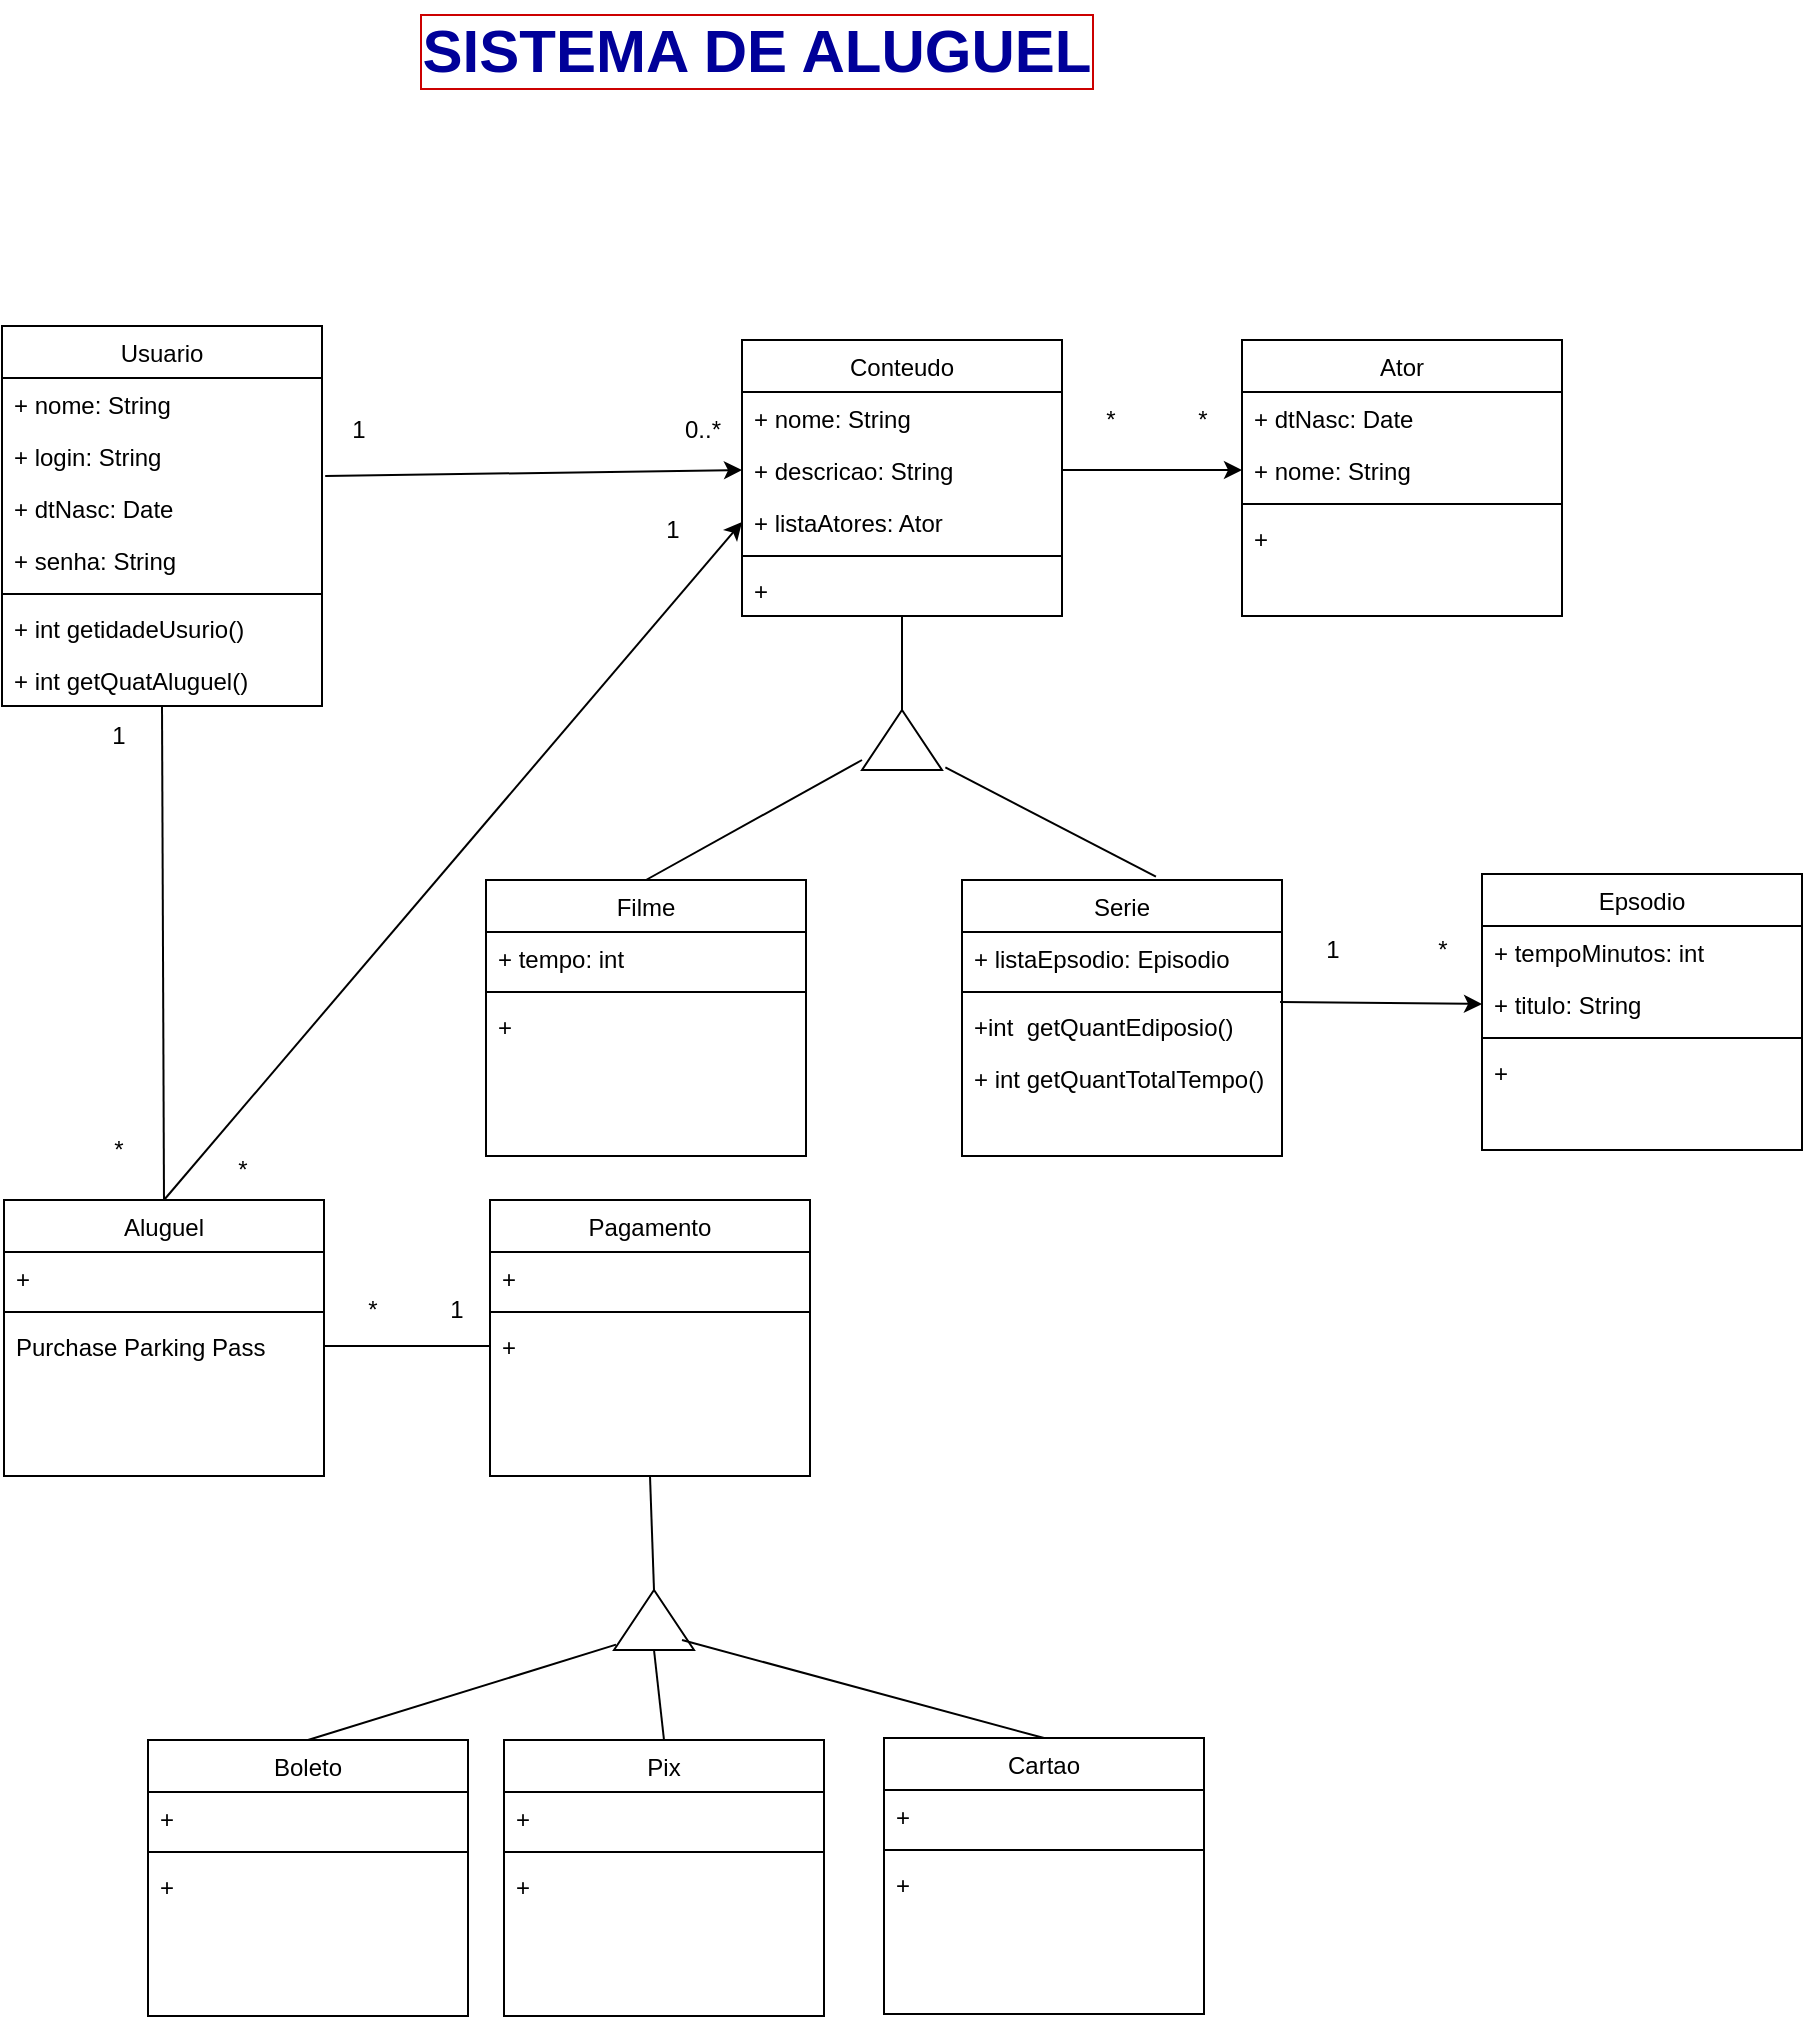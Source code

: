 <mxfile version="20.2.3" type="device"><diagram id="C5RBs43oDa-KdzZeNtuy" name="Page-1"><mxGraphModel dx="1043" dy="1079" grid="1" gridSize="10" guides="1" tooltips="1" connect="1" arrows="1" fold="1" page="1" pageScale="1" pageWidth="1169" pageHeight="1654" math="0" shadow="0"><root><mxCell id="WIyWlLk6GJQsqaUBKTNV-0"/><mxCell id="WIyWlLk6GJQsqaUBKTNV-1" parent="WIyWlLk6GJQsqaUBKTNV-0"/><mxCell id="zkfFHV4jXpPFQw0GAbJ--0" value="Conteudo" style="swimlane;fontStyle=0;align=center;verticalAlign=top;childLayout=stackLayout;horizontal=1;startSize=26;horizontalStack=0;resizeParent=1;resizeLast=0;collapsible=1;marginBottom=0;rounded=0;shadow=0;strokeWidth=1;" parent="WIyWlLk6GJQsqaUBKTNV-1" vertex="1"><mxGeometry x="540" y="210" width="160" height="138" as="geometry"><mxRectangle x="230" y="140" width="160" height="26" as="alternateBounds"/></mxGeometry></mxCell><mxCell id="zkfFHV4jXpPFQw0GAbJ--1" value="+ nome: String" style="text;align=left;verticalAlign=top;spacingLeft=4;spacingRight=4;overflow=hidden;rotatable=0;points=[[0,0.5],[1,0.5]];portConstraint=eastwest;" parent="zkfFHV4jXpPFQw0GAbJ--0" vertex="1"><mxGeometry y="26" width="160" height="26" as="geometry"/></mxCell><mxCell id="LEdU1w9s1jGO3ZA9TI7D-22" value="+ descricao: String" style="text;align=left;verticalAlign=top;spacingLeft=4;spacingRight=4;overflow=hidden;rotatable=0;points=[[0,0.5],[1,0.5]];portConstraint=eastwest;" vertex="1" parent="zkfFHV4jXpPFQw0GAbJ--0"><mxGeometry y="52" width="160" height="26" as="geometry"/></mxCell><mxCell id="LEdU1w9s1jGO3ZA9TI7D-23" value="+ listaAtores: Ator" style="text;align=left;verticalAlign=top;spacingLeft=4;spacingRight=4;overflow=hidden;rotatable=0;points=[[0,0.5],[1,0.5]];portConstraint=eastwest;" vertex="1" parent="zkfFHV4jXpPFQw0GAbJ--0"><mxGeometry y="78" width="160" height="26" as="geometry"/></mxCell><mxCell id="zkfFHV4jXpPFQw0GAbJ--4" value="" style="line;html=1;strokeWidth=1;align=left;verticalAlign=middle;spacingTop=-1;spacingLeft=3;spacingRight=3;rotatable=0;labelPosition=right;points=[];portConstraint=eastwest;" parent="zkfFHV4jXpPFQw0GAbJ--0" vertex="1"><mxGeometry y="104" width="160" height="8" as="geometry"/></mxCell><mxCell id="zkfFHV4jXpPFQw0GAbJ--5" value="+" style="text;align=left;verticalAlign=top;spacingLeft=4;spacingRight=4;overflow=hidden;rotatable=0;points=[[0,0.5],[1,0.5]];portConstraint=eastwest;" parent="zkfFHV4jXpPFQw0GAbJ--0" vertex="1"><mxGeometry y="112" width="160" height="26" as="geometry"/></mxCell><mxCell id="LEdU1w9s1jGO3ZA9TI7D-1" value="Ator" style="swimlane;fontStyle=0;align=center;verticalAlign=top;childLayout=stackLayout;horizontal=1;startSize=26;horizontalStack=0;resizeParent=1;resizeLast=0;collapsible=1;marginBottom=0;rounded=0;shadow=0;strokeWidth=1;" vertex="1" parent="WIyWlLk6GJQsqaUBKTNV-1"><mxGeometry x="790" y="210" width="160" height="138" as="geometry"><mxRectangle x="230" y="140" width="160" height="26" as="alternateBounds"/></mxGeometry></mxCell><mxCell id="LEdU1w9s1jGO3ZA9TI7D-21" value="+ dtNasc: Date" style="text;align=left;verticalAlign=top;spacingLeft=4;spacingRight=4;overflow=hidden;rotatable=0;points=[[0,0.5],[1,0.5]];portConstraint=eastwest;" vertex="1" parent="LEdU1w9s1jGO3ZA9TI7D-1"><mxGeometry y="26" width="160" height="26" as="geometry"/></mxCell><mxCell id="LEdU1w9s1jGO3ZA9TI7D-2" value="+ nome: String" style="text;align=left;verticalAlign=top;spacingLeft=4;spacingRight=4;overflow=hidden;rotatable=0;points=[[0,0.5],[1,0.5]];portConstraint=eastwest;" vertex="1" parent="LEdU1w9s1jGO3ZA9TI7D-1"><mxGeometry y="52" width="160" height="26" as="geometry"/></mxCell><mxCell id="LEdU1w9s1jGO3ZA9TI7D-5" value="" style="line;html=1;strokeWidth=1;align=left;verticalAlign=middle;spacingTop=-1;spacingLeft=3;spacingRight=3;rotatable=0;labelPosition=right;points=[];portConstraint=eastwest;" vertex="1" parent="LEdU1w9s1jGO3ZA9TI7D-1"><mxGeometry y="78" width="160" height="8" as="geometry"/></mxCell><mxCell id="LEdU1w9s1jGO3ZA9TI7D-6" value="+" style="text;align=left;verticalAlign=top;spacingLeft=4;spacingRight=4;overflow=hidden;rotatable=0;points=[[0,0.5],[1,0.5]];portConstraint=eastwest;" vertex="1" parent="LEdU1w9s1jGO3ZA9TI7D-1"><mxGeometry y="86" width="160" height="26" as="geometry"/></mxCell><mxCell id="LEdU1w9s1jGO3ZA9TI7D-7" value="*" style="text;html=1;align=center;verticalAlign=middle;resizable=0;points=[];autosize=1;strokeColor=none;fillColor=none;" vertex="1" parent="WIyWlLk6GJQsqaUBKTNV-1"><mxGeometry x="755" y="235" width="30" height="30" as="geometry"/></mxCell><mxCell id="LEdU1w9s1jGO3ZA9TI7D-8" value="*" style="text;html=1;align=center;verticalAlign=middle;resizable=0;points=[];autosize=1;strokeColor=none;fillColor=none;" vertex="1" parent="WIyWlLk6GJQsqaUBKTNV-1"><mxGeometry x="709" y="235" width="30" height="30" as="geometry"/></mxCell><mxCell id="LEdU1w9s1jGO3ZA9TI7D-9" value="" style="triangle;whiteSpace=wrap;html=1;rotation=-90;" vertex="1" parent="WIyWlLk6GJQsqaUBKTNV-1"><mxGeometry x="605" y="390" width="30" height="40" as="geometry"/></mxCell><mxCell id="LEdU1w9s1jGO3ZA9TI7D-10" value="" style="endArrow=none;html=1;rounded=0;exitX=1;exitY=0.5;exitDx=0;exitDy=0;entryX=0.5;entryY=1;entryDx=0;entryDy=0;" edge="1" parent="WIyWlLk6GJQsqaUBKTNV-1" source="LEdU1w9s1jGO3ZA9TI7D-9" target="zkfFHV4jXpPFQw0GAbJ--0"><mxGeometry width="50" height="50" relative="1" as="geometry"><mxPoint x="530" y="460" as="sourcePoint"/><mxPoint x="460" y="380" as="targetPoint"/></mxGeometry></mxCell><mxCell id="LEdU1w9s1jGO3ZA9TI7D-11" value="Filme" style="swimlane;fontStyle=0;align=center;verticalAlign=top;childLayout=stackLayout;horizontal=1;startSize=26;horizontalStack=0;resizeParent=1;resizeLast=0;collapsible=1;marginBottom=0;rounded=0;shadow=0;strokeWidth=1;" vertex="1" parent="WIyWlLk6GJQsqaUBKTNV-1"><mxGeometry x="412" y="480" width="160" height="138" as="geometry"><mxRectangle x="230" y="140" width="160" height="26" as="alternateBounds"/></mxGeometry></mxCell><mxCell id="LEdU1w9s1jGO3ZA9TI7D-70" value="+ tempo: int" style="text;align=left;verticalAlign=top;spacingLeft=4;spacingRight=4;overflow=hidden;rotatable=0;points=[[0,0.5],[1,0.5]];portConstraint=eastwest;" vertex="1" parent="LEdU1w9s1jGO3ZA9TI7D-11"><mxGeometry y="26" width="160" height="26" as="geometry"/></mxCell><mxCell id="LEdU1w9s1jGO3ZA9TI7D-13" value="" style="line;html=1;strokeWidth=1;align=left;verticalAlign=middle;spacingTop=-1;spacingLeft=3;spacingRight=3;rotatable=0;labelPosition=right;points=[];portConstraint=eastwest;" vertex="1" parent="LEdU1w9s1jGO3ZA9TI7D-11"><mxGeometry y="52" width="160" height="8" as="geometry"/></mxCell><mxCell id="LEdU1w9s1jGO3ZA9TI7D-14" value="+" style="text;align=left;verticalAlign=top;spacingLeft=4;spacingRight=4;overflow=hidden;rotatable=0;points=[[0,0.5],[1,0.5]];portConstraint=eastwest;" vertex="1" parent="LEdU1w9s1jGO3ZA9TI7D-11"><mxGeometry y="60" width="160" height="26" as="geometry"/></mxCell><mxCell id="LEdU1w9s1jGO3ZA9TI7D-15" value="Serie" style="swimlane;fontStyle=0;align=center;verticalAlign=top;childLayout=stackLayout;horizontal=1;startSize=26;horizontalStack=0;resizeParent=1;resizeLast=0;collapsible=1;marginBottom=0;rounded=0;shadow=0;strokeWidth=1;" vertex="1" parent="WIyWlLk6GJQsqaUBKTNV-1"><mxGeometry x="650" y="480" width="160" height="138" as="geometry"><mxRectangle x="230" y="140" width="160" height="26" as="alternateBounds"/></mxGeometry></mxCell><mxCell id="LEdU1w9s1jGO3ZA9TI7D-69" value="+ listaEpsodio: Episodio" style="text;align=left;verticalAlign=top;spacingLeft=4;spacingRight=4;overflow=hidden;rotatable=0;points=[[0,0.5],[1,0.5]];portConstraint=eastwest;" vertex="1" parent="LEdU1w9s1jGO3ZA9TI7D-15"><mxGeometry y="26" width="160" height="26" as="geometry"/></mxCell><mxCell id="LEdU1w9s1jGO3ZA9TI7D-17" value="" style="line;html=1;strokeWidth=1;align=left;verticalAlign=middle;spacingTop=-1;spacingLeft=3;spacingRight=3;rotatable=0;labelPosition=right;points=[];portConstraint=eastwest;" vertex="1" parent="LEdU1w9s1jGO3ZA9TI7D-15"><mxGeometry y="52" width="160" height="8" as="geometry"/></mxCell><mxCell id="LEdU1w9s1jGO3ZA9TI7D-68" value="+int  getQuantEdiposio()" style="text;align=left;verticalAlign=top;spacingLeft=4;spacingRight=4;overflow=hidden;rotatable=0;points=[[0,0.5],[1,0.5]];portConstraint=eastwest;" vertex="1" parent="LEdU1w9s1jGO3ZA9TI7D-15"><mxGeometry y="60" width="160" height="26" as="geometry"/></mxCell><mxCell id="LEdU1w9s1jGO3ZA9TI7D-91" value="+ int getQuantTotalTempo()" style="text;align=left;verticalAlign=top;spacingLeft=4;spacingRight=4;overflow=hidden;rotatable=0;points=[[0,0.5],[1,0.5]];portConstraint=eastwest;" vertex="1" parent="LEdU1w9s1jGO3ZA9TI7D-15"><mxGeometry y="86" width="160" height="26" as="geometry"/></mxCell><mxCell id="LEdU1w9s1jGO3ZA9TI7D-19" value="" style="endArrow=none;html=1;rounded=0;exitX=0.5;exitY=0;exitDx=0;exitDy=0;" edge="1" parent="WIyWlLk6GJQsqaUBKTNV-1" source="LEdU1w9s1jGO3ZA9TI7D-11"><mxGeometry width="50" height="50" relative="1" as="geometry"><mxPoint x="510" y="440" as="sourcePoint"/><mxPoint x="600" y="420" as="targetPoint"/></mxGeometry></mxCell><mxCell id="LEdU1w9s1jGO3ZA9TI7D-20" value="" style="endArrow=none;html=1;rounded=0;exitX=0.606;exitY=-0.012;exitDx=0;exitDy=0;exitPerimeter=0;entryX=0.044;entryY=1.042;entryDx=0;entryDy=0;entryPerimeter=0;" edge="1" parent="WIyWlLk6GJQsqaUBKTNV-1" source="LEdU1w9s1jGO3ZA9TI7D-15" target="LEdU1w9s1jGO3ZA9TI7D-9"><mxGeometry width="50" height="50" relative="1" as="geometry"><mxPoint x="510" y="440" as="sourcePoint"/><mxPoint x="560" y="390" as="targetPoint"/></mxGeometry></mxCell><mxCell id="LEdU1w9s1jGO3ZA9TI7D-25" value="Usuario" style="swimlane;fontStyle=0;align=center;verticalAlign=top;childLayout=stackLayout;horizontal=1;startSize=26;horizontalStack=0;resizeParent=1;resizeLast=0;collapsible=1;marginBottom=0;rounded=0;shadow=0;strokeWidth=1;" vertex="1" parent="WIyWlLk6GJQsqaUBKTNV-1"><mxGeometry x="170" y="203" width="160" height="190" as="geometry"><mxRectangle x="230" y="140" width="160" height="26" as="alternateBounds"/></mxGeometry></mxCell><mxCell id="LEdU1w9s1jGO3ZA9TI7D-26" value="+ nome: String" style="text;align=left;verticalAlign=top;spacingLeft=4;spacingRight=4;overflow=hidden;rotatable=0;points=[[0,0.5],[1,0.5]];portConstraint=eastwest;" vertex="1" parent="LEdU1w9s1jGO3ZA9TI7D-25"><mxGeometry y="26" width="160" height="26" as="geometry"/></mxCell><mxCell id="LEdU1w9s1jGO3ZA9TI7D-27" value="+ login: String" style="text;align=left;verticalAlign=top;spacingLeft=4;spacingRight=4;overflow=hidden;rotatable=0;points=[[0,0.5],[1,0.5]];portConstraint=eastwest;" vertex="1" parent="LEdU1w9s1jGO3ZA9TI7D-25"><mxGeometry y="52" width="160" height="26" as="geometry"/></mxCell><mxCell id="LEdU1w9s1jGO3ZA9TI7D-32" value="+ dtNasc: Date" style="text;align=left;verticalAlign=top;spacingLeft=4;spacingRight=4;overflow=hidden;rotatable=0;points=[[0,0.5],[1,0.5]];portConstraint=eastwest;" vertex="1" parent="LEdU1w9s1jGO3ZA9TI7D-25"><mxGeometry y="78" width="160" height="26" as="geometry"/></mxCell><mxCell id="LEdU1w9s1jGO3ZA9TI7D-28" value="+ senha: String" style="text;align=left;verticalAlign=top;spacingLeft=4;spacingRight=4;overflow=hidden;rotatable=0;points=[[0,0.5],[1,0.5]];portConstraint=eastwest;" vertex="1" parent="LEdU1w9s1jGO3ZA9TI7D-25"><mxGeometry y="104" width="160" height="26" as="geometry"/></mxCell><mxCell id="LEdU1w9s1jGO3ZA9TI7D-29" value="" style="line;html=1;strokeWidth=1;align=left;verticalAlign=middle;spacingTop=-1;spacingLeft=3;spacingRight=3;rotatable=0;labelPosition=right;points=[];portConstraint=eastwest;" vertex="1" parent="LEdU1w9s1jGO3ZA9TI7D-25"><mxGeometry y="130" width="160" height="8" as="geometry"/></mxCell><mxCell id="LEdU1w9s1jGO3ZA9TI7D-30" value="+ int getidadeUsurio()" style="text;align=left;verticalAlign=top;spacingLeft=4;spacingRight=4;overflow=hidden;rotatable=0;points=[[0,0.5],[1,0.5]];portConstraint=eastwest;" vertex="1" parent="LEdU1w9s1jGO3ZA9TI7D-25"><mxGeometry y="138" width="160" height="26" as="geometry"/></mxCell><mxCell id="LEdU1w9s1jGO3ZA9TI7D-92" value="+ int getQuatAluguel()" style="text;align=left;verticalAlign=top;spacingLeft=4;spacingRight=4;overflow=hidden;rotatable=0;points=[[0,0.5],[1,0.5]];portConstraint=eastwest;" vertex="1" parent="LEdU1w9s1jGO3ZA9TI7D-25"><mxGeometry y="164" width="160" height="26" as="geometry"/></mxCell><mxCell id="LEdU1w9s1jGO3ZA9TI7D-37" value="0..*" style="text;html=1;align=center;verticalAlign=middle;resizable=0;points=[];autosize=1;strokeColor=none;fillColor=none;" vertex="1" parent="WIyWlLk6GJQsqaUBKTNV-1"><mxGeometry x="500" y="240" width="40" height="30" as="geometry"/></mxCell><mxCell id="LEdU1w9s1jGO3ZA9TI7D-38" value="1" style="text;html=1;align=center;verticalAlign=middle;resizable=0;points=[];autosize=1;strokeColor=none;fillColor=none;" vertex="1" parent="WIyWlLk6GJQsqaUBKTNV-1"><mxGeometry x="333" y="240" width="30" height="30" as="geometry"/></mxCell><mxCell id="LEdU1w9s1jGO3ZA9TI7D-39" value="" style="endArrow=none;html=1;rounded=0;entryX=0.5;entryY=1;entryDx=0;entryDy=0;exitX=0.5;exitY=0;exitDx=0;exitDy=0;" edge="1" parent="WIyWlLk6GJQsqaUBKTNV-1" source="LEdU1w9s1jGO3ZA9TI7D-40" target="LEdU1w9s1jGO3ZA9TI7D-25"><mxGeometry width="50" height="50" relative="1" as="geometry"><mxPoint x="240" y="630" as="sourcePoint"/><mxPoint x="275" y="560" as="targetPoint"/></mxGeometry></mxCell><mxCell id="LEdU1w9s1jGO3ZA9TI7D-40" value="Aluguel" style="swimlane;fontStyle=0;align=center;verticalAlign=top;childLayout=stackLayout;horizontal=1;startSize=26;horizontalStack=0;resizeParent=1;resizeLast=0;collapsible=1;marginBottom=0;rounded=0;shadow=0;strokeWidth=1;" vertex="1" parent="WIyWlLk6GJQsqaUBKTNV-1"><mxGeometry x="171" y="640" width="160" height="138" as="geometry"><mxRectangle x="230" y="140" width="160" height="26" as="alternateBounds"/></mxGeometry></mxCell><mxCell id="LEdU1w9s1jGO3ZA9TI7D-41" value="+" style="text;align=left;verticalAlign=top;spacingLeft=4;spacingRight=4;overflow=hidden;rotatable=0;points=[[0,0.5],[1,0.5]];portConstraint=eastwest;" vertex="1" parent="LEdU1w9s1jGO3ZA9TI7D-40"><mxGeometry y="26" width="160" height="26" as="geometry"/></mxCell><mxCell id="LEdU1w9s1jGO3ZA9TI7D-42" value="" style="line;html=1;strokeWidth=1;align=left;verticalAlign=middle;spacingTop=-1;spacingLeft=3;spacingRight=3;rotatable=0;labelPosition=right;points=[];portConstraint=eastwest;" vertex="1" parent="LEdU1w9s1jGO3ZA9TI7D-40"><mxGeometry y="52" width="160" height="8" as="geometry"/></mxCell><mxCell id="LEdU1w9s1jGO3ZA9TI7D-43" value="Purchase Parking Pass" style="text;align=left;verticalAlign=top;spacingLeft=4;spacingRight=4;overflow=hidden;rotatable=0;points=[[0,0.5],[1,0.5]];portConstraint=eastwest;" vertex="1" parent="LEdU1w9s1jGO3ZA9TI7D-40"><mxGeometry y="60" width="160" height="26" as="geometry"/></mxCell><mxCell id="LEdU1w9s1jGO3ZA9TI7D-45" value="*" style="text;html=1;align=center;verticalAlign=middle;resizable=0;points=[];autosize=1;strokeColor=none;fillColor=none;" vertex="1" parent="WIyWlLk6GJQsqaUBKTNV-1"><mxGeometry x="275" y="610" width="30" height="30" as="geometry"/></mxCell><mxCell id="LEdU1w9s1jGO3ZA9TI7D-46" value="1" style="text;html=1;align=center;verticalAlign=middle;resizable=0;points=[];autosize=1;strokeColor=none;fillColor=none;" vertex="1" parent="WIyWlLk6GJQsqaUBKTNV-1"><mxGeometry x="490" y="290" width="30" height="30" as="geometry"/></mxCell><mxCell id="LEdU1w9s1jGO3ZA9TI7D-47" value="Pagamento" style="swimlane;fontStyle=0;align=center;verticalAlign=top;childLayout=stackLayout;horizontal=1;startSize=26;horizontalStack=0;resizeParent=1;resizeLast=0;collapsible=1;marginBottom=0;rounded=0;shadow=0;strokeWidth=1;" vertex="1" parent="WIyWlLk6GJQsqaUBKTNV-1"><mxGeometry x="414" y="640" width="160" height="138" as="geometry"><mxRectangle x="230" y="140" width="160" height="26" as="alternateBounds"/></mxGeometry></mxCell><mxCell id="LEdU1w9s1jGO3ZA9TI7D-48" value="+" style="text;align=left;verticalAlign=top;spacingLeft=4;spacingRight=4;overflow=hidden;rotatable=0;points=[[0,0.5],[1,0.5]];portConstraint=eastwest;" vertex="1" parent="LEdU1w9s1jGO3ZA9TI7D-47"><mxGeometry y="26" width="160" height="26" as="geometry"/></mxCell><mxCell id="LEdU1w9s1jGO3ZA9TI7D-49" value="" style="line;html=1;strokeWidth=1;align=left;verticalAlign=middle;spacingTop=-1;spacingLeft=3;spacingRight=3;rotatable=0;labelPosition=right;points=[];portConstraint=eastwest;" vertex="1" parent="LEdU1w9s1jGO3ZA9TI7D-47"><mxGeometry y="52" width="160" height="8" as="geometry"/></mxCell><mxCell id="LEdU1w9s1jGO3ZA9TI7D-50" value="+" style="text;align=left;verticalAlign=top;spacingLeft=4;spacingRight=4;overflow=hidden;rotatable=0;points=[[0,0.5],[1,0.5]];portConstraint=eastwest;" vertex="1" parent="LEdU1w9s1jGO3ZA9TI7D-47"><mxGeometry y="60" width="160" height="26" as="geometry"/></mxCell><mxCell id="LEdU1w9s1jGO3ZA9TI7D-51" value="" style="triangle;whiteSpace=wrap;html=1;rotation=-90;" vertex="1" parent="WIyWlLk6GJQsqaUBKTNV-1"><mxGeometry x="481" y="830" width="30" height="40" as="geometry"/></mxCell><mxCell id="LEdU1w9s1jGO3ZA9TI7D-52" value="" style="endArrow=none;html=1;rounded=0;exitX=1;exitY=0.5;exitDx=0;exitDy=0;entryX=0.5;entryY=1;entryDx=0;entryDy=0;" edge="1" parent="WIyWlLk6GJQsqaUBKTNV-1" source="LEdU1w9s1jGO3ZA9TI7D-51" target="LEdU1w9s1jGO3ZA9TI7D-47"><mxGeometry width="50" height="50" relative="1" as="geometry"><mxPoint x="530" y="840" as="sourcePoint"/><mxPoint x="480" y="770" as="targetPoint"/></mxGeometry></mxCell><mxCell id="LEdU1w9s1jGO3ZA9TI7D-53" value="Boleto" style="swimlane;fontStyle=0;align=center;verticalAlign=top;childLayout=stackLayout;horizontal=1;startSize=26;horizontalStack=0;resizeParent=1;resizeLast=0;collapsible=1;marginBottom=0;rounded=0;shadow=0;strokeWidth=1;" vertex="1" parent="WIyWlLk6GJQsqaUBKTNV-1"><mxGeometry x="243" y="910" width="160" height="138" as="geometry"><mxRectangle x="230" y="140" width="160" height="26" as="alternateBounds"/></mxGeometry></mxCell><mxCell id="LEdU1w9s1jGO3ZA9TI7D-54" value="+" style="text;align=left;verticalAlign=top;spacingLeft=4;spacingRight=4;overflow=hidden;rotatable=0;points=[[0,0.5],[1,0.5]];portConstraint=eastwest;" vertex="1" parent="LEdU1w9s1jGO3ZA9TI7D-53"><mxGeometry y="26" width="160" height="26" as="geometry"/></mxCell><mxCell id="LEdU1w9s1jGO3ZA9TI7D-55" value="" style="line;html=1;strokeWidth=1;align=left;verticalAlign=middle;spacingTop=-1;spacingLeft=3;spacingRight=3;rotatable=0;labelPosition=right;points=[];portConstraint=eastwest;" vertex="1" parent="LEdU1w9s1jGO3ZA9TI7D-53"><mxGeometry y="52" width="160" height="8" as="geometry"/></mxCell><mxCell id="LEdU1w9s1jGO3ZA9TI7D-56" value="+" style="text;align=left;verticalAlign=top;spacingLeft=4;spacingRight=4;overflow=hidden;rotatable=0;points=[[0,0.5],[1,0.5]];portConstraint=eastwest;" vertex="1" parent="LEdU1w9s1jGO3ZA9TI7D-53"><mxGeometry y="60" width="160" height="26" as="geometry"/></mxCell><mxCell id="LEdU1w9s1jGO3ZA9TI7D-57" value="Pix" style="swimlane;fontStyle=0;align=center;verticalAlign=top;childLayout=stackLayout;horizontal=1;startSize=26;horizontalStack=0;resizeParent=1;resizeLast=0;collapsible=1;marginBottom=0;rounded=0;shadow=0;strokeWidth=1;" vertex="1" parent="WIyWlLk6GJQsqaUBKTNV-1"><mxGeometry x="421" y="910" width="160" height="138" as="geometry"><mxRectangle x="230" y="140" width="160" height="26" as="alternateBounds"/></mxGeometry></mxCell><mxCell id="LEdU1w9s1jGO3ZA9TI7D-58" value="+" style="text;align=left;verticalAlign=top;spacingLeft=4;spacingRight=4;overflow=hidden;rotatable=0;points=[[0,0.5],[1,0.5]];portConstraint=eastwest;" vertex="1" parent="LEdU1w9s1jGO3ZA9TI7D-57"><mxGeometry y="26" width="160" height="26" as="geometry"/></mxCell><mxCell id="LEdU1w9s1jGO3ZA9TI7D-59" value="" style="line;html=1;strokeWidth=1;align=left;verticalAlign=middle;spacingTop=-1;spacingLeft=3;spacingRight=3;rotatable=0;labelPosition=right;points=[];portConstraint=eastwest;" vertex="1" parent="LEdU1w9s1jGO3ZA9TI7D-57"><mxGeometry y="52" width="160" height="8" as="geometry"/></mxCell><mxCell id="LEdU1w9s1jGO3ZA9TI7D-60" value="+" style="text;align=left;verticalAlign=top;spacingLeft=4;spacingRight=4;overflow=hidden;rotatable=0;points=[[0,0.5],[1,0.5]];portConstraint=eastwest;" vertex="1" parent="LEdU1w9s1jGO3ZA9TI7D-57"><mxGeometry y="60" width="160" height="26" as="geometry"/></mxCell><mxCell id="LEdU1w9s1jGO3ZA9TI7D-61" value="Cartao" style="swimlane;fontStyle=0;align=center;verticalAlign=top;childLayout=stackLayout;horizontal=1;startSize=26;horizontalStack=0;resizeParent=1;resizeLast=0;collapsible=1;marginBottom=0;rounded=0;shadow=0;strokeWidth=1;" vertex="1" parent="WIyWlLk6GJQsqaUBKTNV-1"><mxGeometry x="611" y="909" width="160" height="138" as="geometry"><mxRectangle x="230" y="140" width="160" height="26" as="alternateBounds"/></mxGeometry></mxCell><mxCell id="LEdU1w9s1jGO3ZA9TI7D-64" value="+" style="text;align=left;verticalAlign=top;spacingLeft=4;spacingRight=4;overflow=hidden;rotatable=0;points=[[0,0.5],[1,0.5]];portConstraint=eastwest;" vertex="1" parent="LEdU1w9s1jGO3ZA9TI7D-61"><mxGeometry y="26" width="160" height="26" as="geometry"/></mxCell><mxCell id="LEdU1w9s1jGO3ZA9TI7D-63" value="" style="line;html=1;strokeWidth=1;align=left;verticalAlign=middle;spacingTop=-1;spacingLeft=3;spacingRight=3;rotatable=0;labelPosition=right;points=[];portConstraint=eastwest;" vertex="1" parent="LEdU1w9s1jGO3ZA9TI7D-61"><mxGeometry y="52" width="160" height="8" as="geometry"/></mxCell><mxCell id="LEdU1w9s1jGO3ZA9TI7D-62" value="+" style="text;align=left;verticalAlign=top;spacingLeft=4;spacingRight=4;overflow=hidden;rotatable=0;points=[[0,0.5],[1,0.5]];portConstraint=eastwest;" vertex="1" parent="LEdU1w9s1jGO3ZA9TI7D-61"><mxGeometry y="60" width="160" height="26" as="geometry"/></mxCell><mxCell id="LEdU1w9s1jGO3ZA9TI7D-65" value="" style="endArrow=none;html=1;rounded=0;exitX=0.5;exitY=0;exitDx=0;exitDy=0;entryX=0.089;entryY=0.025;entryDx=0;entryDy=0;entryPerimeter=0;" edge="1" parent="WIyWlLk6GJQsqaUBKTNV-1" source="LEdU1w9s1jGO3ZA9TI7D-53" target="LEdU1w9s1jGO3ZA9TI7D-51"><mxGeometry width="50" height="50" relative="1" as="geometry"><mxPoint x="360" y="900" as="sourcePoint"/><mxPoint x="410" y="850" as="targetPoint"/></mxGeometry></mxCell><mxCell id="LEdU1w9s1jGO3ZA9TI7D-66" value="" style="endArrow=none;html=1;rounded=0;exitX=0.5;exitY=0;exitDx=0;exitDy=0;entryX=0;entryY=0.5;entryDx=0;entryDy=0;" edge="1" parent="WIyWlLk6GJQsqaUBKTNV-1" source="LEdU1w9s1jGO3ZA9TI7D-57" target="LEdU1w9s1jGO3ZA9TI7D-51"><mxGeometry width="50" height="50" relative="1" as="geometry"><mxPoint x="650" y="870" as="sourcePoint"/><mxPoint x="700" y="820" as="targetPoint"/></mxGeometry></mxCell><mxCell id="LEdU1w9s1jGO3ZA9TI7D-67" value="" style="endArrow=none;html=1;rounded=0;entryX=0.5;entryY=0;entryDx=0;entryDy=0;" edge="1" parent="WIyWlLk6GJQsqaUBKTNV-1" target="LEdU1w9s1jGO3ZA9TI7D-61"><mxGeometry width="50" height="50" relative="1" as="geometry"><mxPoint x="510" y="860" as="sourcePoint"/><mxPoint x="580" y="790" as="targetPoint"/></mxGeometry></mxCell><mxCell id="LEdU1w9s1jGO3ZA9TI7D-71" value="&lt;font color=&quot;#000099&quot; style=&quot;font-size: 30px;&quot;&gt;SISTEMA DE ALUGUEL&lt;/font&gt;" style="text;html=1;align=center;verticalAlign=middle;resizable=0;points=[];autosize=1;strokeColor=none;fillColor=none;fontStyle=1;labelBackgroundColor=#FFFFFF;labelBorderColor=#CC0000;" vertex="1" parent="WIyWlLk6GJQsqaUBKTNV-1"><mxGeometry x="367" y="40" width="360" height="50" as="geometry"/></mxCell><mxCell id="LEdU1w9s1jGO3ZA9TI7D-72" value="" style="endArrow=none;html=1;rounded=0;fontSize=30;fontColor=#000099;entryX=0;entryY=0.5;entryDx=0;entryDy=0;exitX=1;exitY=0.5;exitDx=0;exitDy=0;" edge="1" parent="WIyWlLk6GJQsqaUBKTNV-1" source="LEdU1w9s1jGO3ZA9TI7D-43" target="LEdU1w9s1jGO3ZA9TI7D-50"><mxGeometry width="50" height="50" relative="1" as="geometry"><mxPoint x="333" y="852" as="sourcePoint"/><mxPoint x="383" y="802" as="targetPoint"/></mxGeometry></mxCell><mxCell id="LEdU1w9s1jGO3ZA9TI7D-73" value="1" style="text;html=1;align=center;verticalAlign=middle;resizable=0;points=[];autosize=1;strokeColor=none;fillColor=none;" vertex="1" parent="WIyWlLk6GJQsqaUBKTNV-1"><mxGeometry x="382" y="680" width="30" height="30" as="geometry"/></mxCell><mxCell id="LEdU1w9s1jGO3ZA9TI7D-74" value="*" style="text;html=1;align=center;verticalAlign=middle;resizable=0;points=[];autosize=1;strokeColor=none;fillColor=none;" vertex="1" parent="WIyWlLk6GJQsqaUBKTNV-1"><mxGeometry x="340" y="680" width="30" height="30" as="geometry"/></mxCell><mxCell id="LEdU1w9s1jGO3ZA9TI7D-75" value="1" style="text;html=1;align=center;verticalAlign=middle;resizable=0;points=[];autosize=1;strokeColor=none;fillColor=none;" vertex="1" parent="WIyWlLk6GJQsqaUBKTNV-1"><mxGeometry x="213" y="393" width="30" height="30" as="geometry"/></mxCell><mxCell id="LEdU1w9s1jGO3ZA9TI7D-76" value="*" style="text;html=1;align=center;verticalAlign=middle;resizable=0;points=[];autosize=1;strokeColor=none;fillColor=none;" vertex="1" parent="WIyWlLk6GJQsqaUBKTNV-1"><mxGeometry x="213" y="600" width="30" height="30" as="geometry"/></mxCell><mxCell id="LEdU1w9s1jGO3ZA9TI7D-77" value="Epsodio" style="swimlane;fontStyle=0;align=center;verticalAlign=top;childLayout=stackLayout;horizontal=1;startSize=26;horizontalStack=0;resizeParent=1;resizeLast=0;collapsible=1;marginBottom=0;rounded=0;shadow=0;strokeWidth=1;" vertex="1" parent="WIyWlLk6GJQsqaUBKTNV-1"><mxGeometry x="910" y="477" width="160" height="138" as="geometry"><mxRectangle x="230" y="140" width="160" height="26" as="alternateBounds"/></mxGeometry></mxCell><mxCell id="LEdU1w9s1jGO3ZA9TI7D-82" value="+ tempoMinutos: int" style="text;align=left;verticalAlign=top;spacingLeft=4;spacingRight=4;overflow=hidden;rotatable=0;points=[[0,0.5],[1,0.5]];portConstraint=eastwest;" vertex="1" parent="LEdU1w9s1jGO3ZA9TI7D-77"><mxGeometry y="26" width="160" height="26" as="geometry"/></mxCell><mxCell id="LEdU1w9s1jGO3ZA9TI7D-78" value="+ titulo: String" style="text;align=left;verticalAlign=top;spacingLeft=4;spacingRight=4;overflow=hidden;rotatable=0;points=[[0,0.5],[1,0.5]];portConstraint=eastwest;" vertex="1" parent="LEdU1w9s1jGO3ZA9TI7D-77"><mxGeometry y="52" width="160" height="26" as="geometry"/></mxCell><mxCell id="LEdU1w9s1jGO3ZA9TI7D-79" value="" style="line;html=1;strokeWidth=1;align=left;verticalAlign=middle;spacingTop=-1;spacingLeft=3;spacingRight=3;rotatable=0;labelPosition=right;points=[];portConstraint=eastwest;" vertex="1" parent="LEdU1w9s1jGO3ZA9TI7D-77"><mxGeometry y="78" width="160" height="8" as="geometry"/></mxCell><mxCell id="LEdU1w9s1jGO3ZA9TI7D-80" value="+" style="text;align=left;verticalAlign=top;spacingLeft=4;spacingRight=4;overflow=hidden;rotatable=0;points=[[0,0.5],[1,0.5]];portConstraint=eastwest;" vertex="1" parent="LEdU1w9s1jGO3ZA9TI7D-77"><mxGeometry y="86" width="160" height="26" as="geometry"/></mxCell><mxCell id="LEdU1w9s1jGO3ZA9TI7D-83" value="" style="endArrow=classic;html=1;rounded=0;fontSize=30;fontColor=#000099;exitX=1;exitY=0.5;exitDx=0;exitDy=0;entryX=0;entryY=0.5;entryDx=0;entryDy=0;" edge="1" parent="WIyWlLk6GJQsqaUBKTNV-1" source="LEdU1w9s1jGO3ZA9TI7D-22" target="LEdU1w9s1jGO3ZA9TI7D-2"><mxGeometry width="50" height="50" relative="1" as="geometry"><mxPoint x="800" y="410" as="sourcePoint"/><mxPoint x="850" y="360" as="targetPoint"/><Array as="points"/></mxGeometry></mxCell><mxCell id="LEdU1w9s1jGO3ZA9TI7D-85" value="" style="endArrow=classic;html=1;rounded=0;fontSize=30;fontColor=#000099;exitX=0.994;exitY=0.038;exitDx=0;exitDy=0;entryX=0;entryY=0.5;entryDx=0;entryDy=0;exitPerimeter=0;" edge="1" parent="WIyWlLk6GJQsqaUBKTNV-1" source="LEdU1w9s1jGO3ZA9TI7D-68" target="LEdU1w9s1jGO3ZA9TI7D-78"><mxGeometry width="50" height="50" relative="1" as="geometry"><mxPoint x="850" y="690" as="sourcePoint"/><mxPoint x="900" y="640" as="targetPoint"/></mxGeometry></mxCell><mxCell id="LEdU1w9s1jGO3ZA9TI7D-87" value="*" style="text;html=1;align=center;verticalAlign=middle;resizable=0;points=[];autosize=1;strokeColor=none;fillColor=none;" vertex="1" parent="WIyWlLk6GJQsqaUBKTNV-1"><mxGeometry x="875" y="500" width="30" height="30" as="geometry"/></mxCell><mxCell id="LEdU1w9s1jGO3ZA9TI7D-88" value="1" style="text;html=1;align=center;verticalAlign=middle;resizable=0;points=[];autosize=1;strokeColor=none;fillColor=none;" vertex="1" parent="WIyWlLk6GJQsqaUBKTNV-1"><mxGeometry x="820" y="500" width="30" height="30" as="geometry"/></mxCell><mxCell id="LEdU1w9s1jGO3ZA9TI7D-89" value="" style="endArrow=classic;html=1;rounded=0;fontSize=30;fontColor=#000099;exitX=0.5;exitY=0;exitDx=0;exitDy=0;entryX=0;entryY=0.5;entryDx=0;entryDy=0;" edge="1" parent="WIyWlLk6GJQsqaUBKTNV-1" source="LEdU1w9s1jGO3ZA9TI7D-40" target="LEdU1w9s1jGO3ZA9TI7D-23"><mxGeometry width="50" height="50" relative="1" as="geometry"><mxPoint x="317" y="530" as="sourcePoint"/><mxPoint x="367" y="480" as="targetPoint"/></mxGeometry></mxCell><mxCell id="LEdU1w9s1jGO3ZA9TI7D-90" value="" style="endArrow=classic;html=1;rounded=0;fontSize=30;fontColor=#000099;exitX=1.01;exitY=-0.115;exitDx=0;exitDy=0;exitPerimeter=0;entryX=0;entryY=0.5;entryDx=0;entryDy=0;" edge="1" parent="WIyWlLk6GJQsqaUBKTNV-1" source="LEdU1w9s1jGO3ZA9TI7D-32" target="LEdU1w9s1jGO3ZA9TI7D-22"><mxGeometry width="50" height="50" relative="1" as="geometry"><mxPoint x="412" y="320" as="sourcePoint"/><mxPoint x="462" y="270" as="targetPoint"/></mxGeometry></mxCell></root></mxGraphModel></diagram></mxfile>